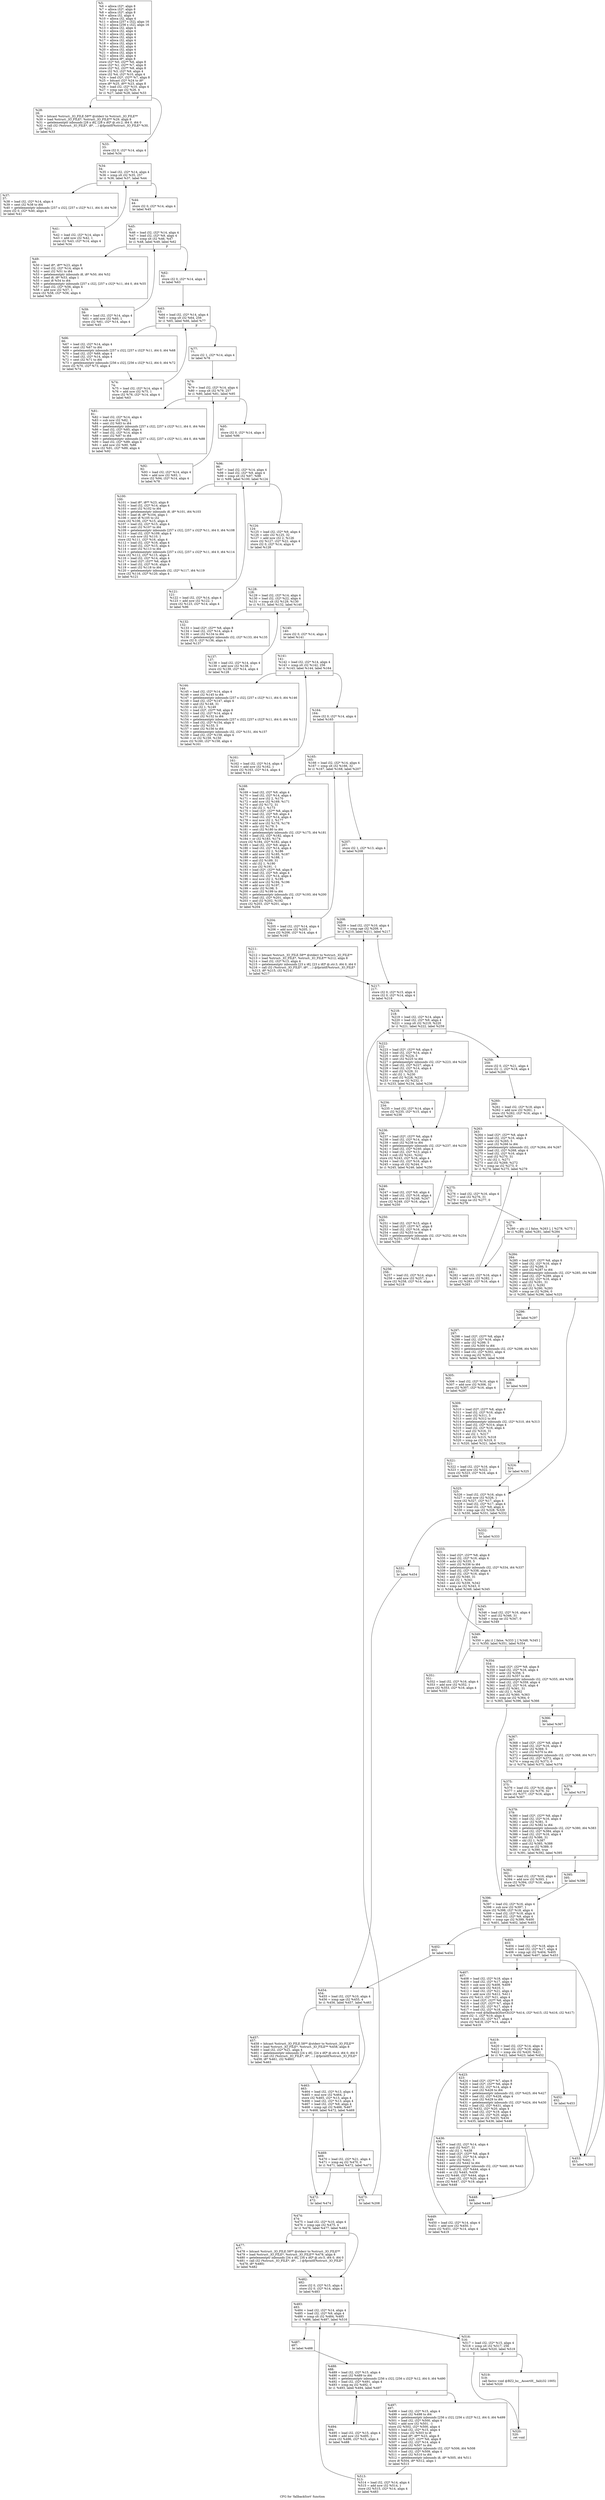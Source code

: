 digraph "CFG for 'fallbackSort' function" {
	label="CFG for 'fallbackSort' function";

	Node0x1b8e240 [shape=record,label="{%5:\l  %6 = alloca i32*, align 8\l  %7 = alloca i32*, align 8\l  %8 = alloca i32*, align 8\l  %9 = alloca i32, align 4\l  %10 = alloca i32, align 4\l  %11 = alloca [257 x i32], align 16\l  %12 = alloca [256 x i32], align 16\l  %13 = alloca i32, align 4\l  %14 = alloca i32, align 4\l  %15 = alloca i32, align 4\l  %16 = alloca i32, align 4\l  %17 = alloca i32, align 4\l  %18 = alloca i32, align 4\l  %19 = alloca i32, align 4\l  %20 = alloca i32, align 4\l  %21 = alloca i32, align 4\l  %22 = alloca i32, align 4\l  %23 = alloca i8*, align 8\l  store i32* %0, i32** %6, align 8\l  store i32* %1, i32** %7, align 8\l  store i32* %2, i32** %8, align 8\l  store i32 %3, i32* %9, align 4\l  store i32 %4, i32* %10, align 4\l  %24 = load i32*, i32** %7, align 8\l  %25 = bitcast i32* %24 to i8*\l  store i8* %25, i8** %23, align 8\l  %26 = load i32, i32* %10, align 4\l  %27 = icmp sge i32 %26, 4\l  br i1 %27, label %28, label %33\l|{<s0>T|<s1>F}}"];
	Node0x1b8e240:s0 -> Node0x1b8e290;
	Node0x1b8e240:s1 -> Node0x1b8e2e0;
	Node0x1b8e290 [shape=record,label="{%28:\l28:                                               \l  %29 = bitcast %struct._IO_FILE.58** @stderr to %struct._IO_FILE**\l  %30 = load %struct._IO_FILE*, %struct._IO_FILE** %29, align 8\l  %31 = getelementptr inbounds [28 x i8], [28 x i8]* @.str.2, i64 0, i64 0\l  %32 = call i32 (%struct._IO_FILE*, i8*, ...) @fprintf(%struct._IO_FILE* %30,\l... i8* %31)\l  br label %33\l}"];
	Node0x1b8e290 -> Node0x1b8e2e0;
	Node0x1b8e2e0 [shape=record,label="{%33:\l33:                                               \l  store i32 0, i32* %14, align 4\l  br label %34\l}"];
	Node0x1b8e2e0 -> Node0x1b8e330;
	Node0x1b8e330 [shape=record,label="{%34:\l34:                                               \l  %35 = load i32, i32* %14, align 4\l  %36 = icmp slt i32 %35, 257\l  br i1 %36, label %37, label %44\l|{<s0>T|<s1>F}}"];
	Node0x1b8e330:s0 -> Node0x1b8e380;
	Node0x1b8e330:s1 -> Node0x1b8e420;
	Node0x1b8e380 [shape=record,label="{%37:\l37:                                               \l  %38 = load i32, i32* %14, align 4\l  %39 = sext i32 %38 to i64\l  %40 = getelementptr inbounds [257 x i32], [257 x i32]* %11, i64 0, i64 %39\l  store i32 0, i32* %40, align 4\l  br label %41\l}"];
	Node0x1b8e380 -> Node0x1b8e3d0;
	Node0x1b8e3d0 [shape=record,label="{%41:\l41:                                               \l  %42 = load i32, i32* %14, align 4\l  %43 = add nsw i32 %42, 1\l  store i32 %43, i32* %14, align 4\l  br label %34\l}"];
	Node0x1b8e3d0 -> Node0x1b8e330;
	Node0x1b8e420 [shape=record,label="{%44:\l44:                                               \l  store i32 0, i32* %14, align 4\l  br label %45\l}"];
	Node0x1b8e420 -> Node0x1b8e470;
	Node0x1b8e470 [shape=record,label="{%45:\l45:                                               \l  %46 = load i32, i32* %14, align 4\l  %47 = load i32, i32* %9, align 4\l  %48 = icmp slt i32 %46, %47\l  br i1 %48, label %49, label %62\l|{<s0>T|<s1>F}}"];
	Node0x1b8e470:s0 -> Node0x1b8e4c0;
	Node0x1b8e470:s1 -> Node0x1b8e560;
	Node0x1b8e4c0 [shape=record,label="{%49:\l49:                                               \l  %50 = load i8*, i8** %23, align 8\l  %51 = load i32, i32* %14, align 4\l  %52 = sext i32 %51 to i64\l  %53 = getelementptr inbounds i8, i8* %50, i64 %52\l  %54 = load i8, i8* %53, align 1\l  %55 = zext i8 %54 to i64\l  %56 = getelementptr inbounds [257 x i32], [257 x i32]* %11, i64 0, i64 %55\l  %57 = load i32, i32* %56, align 4\l  %58 = add nsw i32 %57, 1\l  store i32 %58, i32* %56, align 4\l  br label %59\l}"];
	Node0x1b8e4c0 -> Node0x1b8e510;
	Node0x1b8e510 [shape=record,label="{%59:\l59:                                               \l  %60 = load i32, i32* %14, align 4\l  %61 = add nsw i32 %60, 1\l  store i32 %61, i32* %14, align 4\l  br label %45\l}"];
	Node0x1b8e510 -> Node0x1b8e470;
	Node0x1b8e560 [shape=record,label="{%62:\l62:                                               \l  store i32 0, i32* %14, align 4\l  br label %63\l}"];
	Node0x1b8e560 -> Node0x1b8e5b0;
	Node0x1b8e5b0 [shape=record,label="{%63:\l63:                                               \l  %64 = load i32, i32* %14, align 4\l  %65 = icmp slt i32 %64, 256\l  br i1 %65, label %66, label %77\l|{<s0>T|<s1>F}}"];
	Node0x1b8e5b0:s0 -> Node0x1b8e600;
	Node0x1b8e5b0:s1 -> Node0x1b8e6a0;
	Node0x1b8e600 [shape=record,label="{%66:\l66:                                               \l  %67 = load i32, i32* %14, align 4\l  %68 = sext i32 %67 to i64\l  %69 = getelementptr inbounds [257 x i32], [257 x i32]* %11, i64 0, i64 %68\l  %70 = load i32, i32* %69, align 4\l  %71 = load i32, i32* %14, align 4\l  %72 = sext i32 %71 to i64\l  %73 = getelementptr inbounds [256 x i32], [256 x i32]* %12, i64 0, i64 %72\l  store i32 %70, i32* %73, align 4\l  br label %74\l}"];
	Node0x1b8e600 -> Node0x1b8e650;
	Node0x1b8e650 [shape=record,label="{%74:\l74:                                               \l  %75 = load i32, i32* %14, align 4\l  %76 = add nsw i32 %75, 1\l  store i32 %76, i32* %14, align 4\l  br label %63\l}"];
	Node0x1b8e650 -> Node0x1b8e5b0;
	Node0x1b8e6a0 [shape=record,label="{%77:\l77:                                               \l  store i32 1, i32* %14, align 4\l  br label %78\l}"];
	Node0x1b8e6a0 -> Node0x1b8e6f0;
	Node0x1b8e6f0 [shape=record,label="{%78:\l78:                                               \l  %79 = load i32, i32* %14, align 4\l  %80 = icmp slt i32 %79, 257\l  br i1 %80, label %81, label %95\l|{<s0>T|<s1>F}}"];
	Node0x1b8e6f0:s0 -> Node0x1b8e740;
	Node0x1b8e6f0:s1 -> Node0x1b8e7e0;
	Node0x1b8e740 [shape=record,label="{%81:\l81:                                               \l  %82 = load i32, i32* %14, align 4\l  %83 = sub nsw i32 %82, 1\l  %84 = sext i32 %83 to i64\l  %85 = getelementptr inbounds [257 x i32], [257 x i32]* %11, i64 0, i64 %84\l  %86 = load i32, i32* %85, align 4\l  %87 = load i32, i32* %14, align 4\l  %88 = sext i32 %87 to i64\l  %89 = getelementptr inbounds [257 x i32], [257 x i32]* %11, i64 0, i64 %88\l  %90 = load i32, i32* %89, align 4\l  %91 = add nsw i32 %90, %86\l  store i32 %91, i32* %89, align 4\l  br label %92\l}"];
	Node0x1b8e740 -> Node0x1b8e790;
	Node0x1b8e790 [shape=record,label="{%92:\l92:                                               \l  %93 = load i32, i32* %14, align 4\l  %94 = add nsw i32 %93, 1\l  store i32 %94, i32* %14, align 4\l  br label %78\l}"];
	Node0x1b8e790 -> Node0x1b8e6f0;
	Node0x1b8e7e0 [shape=record,label="{%95:\l95:                                               \l  store i32 0, i32* %14, align 4\l  br label %96\l}"];
	Node0x1b8e7e0 -> Node0x1b8e830;
	Node0x1b8e830 [shape=record,label="{%96:\l96:                                               \l  %97 = load i32, i32* %14, align 4\l  %98 = load i32, i32* %9, align 4\l  %99 = icmp slt i32 %97, %98\l  br i1 %99, label %100, label %124\l|{<s0>T|<s1>F}}"];
	Node0x1b8e830:s0 -> Node0x1b8e880;
	Node0x1b8e830:s1 -> Node0x1b8e920;
	Node0x1b8e880 [shape=record,label="{%100:\l100:                                              \l  %101 = load i8*, i8** %23, align 8\l  %102 = load i32, i32* %14, align 4\l  %103 = sext i32 %102 to i64\l  %104 = getelementptr inbounds i8, i8* %101, i64 %103\l  %105 = load i8, i8* %104, align 1\l  %106 = zext i8 %105 to i32\l  store i32 %106, i32* %15, align 4\l  %107 = load i32, i32* %15, align 4\l  %108 = sext i32 %107 to i64\l  %109 = getelementptr inbounds [257 x i32], [257 x i32]* %11, i64 0, i64 %108\l  %110 = load i32, i32* %109, align 4\l  %111 = sub nsw i32 %110, 1\l  store i32 %111, i32* %16, align 4\l  %112 = load i32, i32* %16, align 4\l  %113 = load i32, i32* %15, align 4\l  %114 = sext i32 %113 to i64\l  %115 = getelementptr inbounds [257 x i32], [257 x i32]* %11, i64 0, i64 %114\l  store i32 %112, i32* %115, align 4\l  %116 = load i32, i32* %14, align 4\l  %117 = load i32*, i32** %6, align 8\l  %118 = load i32, i32* %16, align 4\l  %119 = sext i32 %118 to i64\l  %120 = getelementptr inbounds i32, i32* %117, i64 %119\l  store i32 %116, i32* %120, align 4\l  br label %121\l}"];
	Node0x1b8e880 -> Node0x1b8e8d0;
	Node0x1b8e8d0 [shape=record,label="{%121:\l121:                                              \l  %122 = load i32, i32* %14, align 4\l  %123 = add nsw i32 %122, 1\l  store i32 %123, i32* %14, align 4\l  br label %96\l}"];
	Node0x1b8e8d0 -> Node0x1b8e830;
	Node0x1b8e920 [shape=record,label="{%124:\l124:                                              \l  %125 = load i32, i32* %9, align 4\l  %126 = sdiv i32 %125, 32\l  %127 = add nsw i32 2, %126\l  store i32 %127, i32* %22, align 4\l  store i32 0, i32* %14, align 4\l  br label %128\l}"];
	Node0x1b8e920 -> Node0x1b8e970;
	Node0x1b8e970 [shape=record,label="{%128:\l128:                                              \l  %129 = load i32, i32* %14, align 4\l  %130 = load i32, i32* %22, align 4\l  %131 = icmp slt i32 %129, %130\l  br i1 %131, label %132, label %140\l|{<s0>T|<s1>F}}"];
	Node0x1b8e970:s0 -> Node0x1b8e9c0;
	Node0x1b8e970:s1 -> Node0x1b8ea60;
	Node0x1b8e9c0 [shape=record,label="{%132:\l132:                                              \l  %133 = load i32*, i32** %8, align 8\l  %134 = load i32, i32* %14, align 4\l  %135 = sext i32 %134 to i64\l  %136 = getelementptr inbounds i32, i32* %133, i64 %135\l  store i32 0, i32* %136, align 4\l  br label %137\l}"];
	Node0x1b8e9c0 -> Node0x1b8ea10;
	Node0x1b8ea10 [shape=record,label="{%137:\l137:                                              \l  %138 = load i32, i32* %14, align 4\l  %139 = add nsw i32 %138, 1\l  store i32 %139, i32* %14, align 4\l  br label %128\l}"];
	Node0x1b8ea10 -> Node0x1b8e970;
	Node0x1b8ea60 [shape=record,label="{%140:\l140:                                              \l  store i32 0, i32* %14, align 4\l  br label %141\l}"];
	Node0x1b8ea60 -> Node0x1b8eab0;
	Node0x1b8eab0 [shape=record,label="{%141:\l141:                                              \l  %142 = load i32, i32* %14, align 4\l  %143 = icmp slt i32 %142, 256\l  br i1 %143, label %144, label %164\l|{<s0>T|<s1>F}}"];
	Node0x1b8eab0:s0 -> Node0x1b8eb00;
	Node0x1b8eab0:s1 -> Node0x1b8eba0;
	Node0x1b8eb00 [shape=record,label="{%144:\l144:                                              \l  %145 = load i32, i32* %14, align 4\l  %146 = sext i32 %145 to i64\l  %147 = getelementptr inbounds [257 x i32], [257 x i32]* %11, i64 0, i64 %146\l  %148 = load i32, i32* %147, align 4\l  %149 = and i32 %148, 31\l  %150 = shl i32 1, %149\l  %151 = load i32*, i32** %8, align 8\l  %152 = load i32, i32* %14, align 4\l  %153 = sext i32 %152 to i64\l  %154 = getelementptr inbounds [257 x i32], [257 x i32]* %11, i64 0, i64 %153\l  %155 = load i32, i32* %154, align 4\l  %156 = ashr i32 %155, 5\l  %157 = sext i32 %156 to i64\l  %158 = getelementptr inbounds i32, i32* %151, i64 %157\l  %159 = load i32, i32* %158, align 4\l  %160 = or i32 %159, %150\l  store i32 %160, i32* %158, align 4\l  br label %161\l}"];
	Node0x1b8eb00 -> Node0x1b8eb50;
	Node0x1b8eb50 [shape=record,label="{%161:\l161:                                              \l  %162 = load i32, i32* %14, align 4\l  %163 = add nsw i32 %162, 1\l  store i32 %163, i32* %14, align 4\l  br label %141\l}"];
	Node0x1b8eb50 -> Node0x1b8eab0;
	Node0x1b8eba0 [shape=record,label="{%164:\l164:                                              \l  store i32 0, i32* %14, align 4\l  br label %165\l}"];
	Node0x1b8eba0 -> Node0x1b8ebf0;
	Node0x1b8ebf0 [shape=record,label="{%165:\l165:                                              \l  %166 = load i32, i32* %14, align 4\l  %167 = icmp slt i32 %166, 32\l  br i1 %167, label %168, label %207\l|{<s0>T|<s1>F}}"];
	Node0x1b8ebf0:s0 -> Node0x1b8ec40;
	Node0x1b8ebf0:s1 -> Node0x1b8ece0;
	Node0x1b8ec40 [shape=record,label="{%168:\l168:                                              \l  %169 = load i32, i32* %9, align 4\l  %170 = load i32, i32* %14, align 4\l  %171 = mul nsw i32 2, %170\l  %172 = add nsw i32 %169, %171\l  %173 = and i32 %172, 31\l  %174 = shl i32 1, %173\l  %175 = load i32*, i32** %8, align 8\l  %176 = load i32, i32* %9, align 4\l  %177 = load i32, i32* %14, align 4\l  %178 = mul nsw i32 2, %177\l  %179 = add nsw i32 %176, %178\l  %180 = ashr i32 %179, 5\l  %181 = sext i32 %180 to i64\l  %182 = getelementptr inbounds i32, i32* %175, i64 %181\l  %183 = load i32, i32* %182, align 4\l  %184 = or i32 %183, %174\l  store i32 %184, i32* %182, align 4\l  %185 = load i32, i32* %9, align 4\l  %186 = load i32, i32* %14, align 4\l  %187 = mul nsw i32 2, %186\l  %188 = add nsw i32 %185, %187\l  %189 = add nsw i32 %188, 1\l  %190 = and i32 %189, 31\l  %191 = shl i32 1, %190\l  %192 = xor i32 %191, -1\l  %193 = load i32*, i32** %8, align 8\l  %194 = load i32, i32* %9, align 4\l  %195 = load i32, i32* %14, align 4\l  %196 = mul nsw i32 2, %195\l  %197 = add nsw i32 %194, %196\l  %198 = add nsw i32 %197, 1\l  %199 = ashr i32 %198, 5\l  %200 = sext i32 %199 to i64\l  %201 = getelementptr inbounds i32, i32* %193, i64 %200\l  %202 = load i32, i32* %201, align 4\l  %203 = and i32 %202, %192\l  store i32 %203, i32* %201, align 4\l  br label %204\l}"];
	Node0x1b8ec40 -> Node0x1b8ec90;
	Node0x1b8ec90 [shape=record,label="{%204:\l204:                                              \l  %205 = load i32, i32* %14, align 4\l  %206 = add nsw i32 %205, 1\l  store i32 %206, i32* %14, align 4\l  br label %165\l}"];
	Node0x1b8ec90 -> Node0x1b8ebf0;
	Node0x1b8ece0 [shape=record,label="{%207:\l207:                                              \l  store i32 1, i32* %13, align 4\l  br label %208\l}"];
	Node0x1b8ece0 -> Node0x1b8ed30;
	Node0x1b8ed30 [shape=record,label="{%208:\l208:                                              \l  %209 = load i32, i32* %10, align 4\l  %210 = icmp sge i32 %209, 4\l  br i1 %210, label %211, label %217\l|{<s0>T|<s1>F}}"];
	Node0x1b8ed30:s0 -> Node0x1b8ed80;
	Node0x1b8ed30:s1 -> Node0x1b8edd0;
	Node0x1b8ed80 [shape=record,label="{%211:\l211:                                              \l  %212 = bitcast %struct._IO_FILE.58** @stderr to %struct._IO_FILE**\l  %213 = load %struct._IO_FILE*, %struct._IO_FILE** %212, align 8\l  %214 = load i32, i32* %13, align 4\l  %215 = getelementptr inbounds [23 x i8], [23 x i8]* @.str.3, i64 0, i64 0\l  %216 = call i32 (%struct._IO_FILE*, i8*, ...) @fprintf(%struct._IO_FILE*\l... %213, i8* %215, i32 %214)\l  br label %217\l}"];
	Node0x1b8ed80 -> Node0x1b8edd0;
	Node0x1b8edd0 [shape=record,label="{%217:\l217:                                              \l  store i32 0, i32* %15, align 4\l  store i32 0, i32* %14, align 4\l  br label %218\l}"];
	Node0x1b8edd0 -> Node0x1b8ee20;
	Node0x1b8ee20 [shape=record,label="{%218:\l218:                                              \l  %219 = load i32, i32* %14, align 4\l  %220 = load i32, i32* %9, align 4\l  %221 = icmp slt i32 %219, %220\l  br i1 %221, label %222, label %259\l|{<s0>T|<s1>F}}"];
	Node0x1b8ee20:s0 -> Node0x1b8ee70;
	Node0x1b8ee20:s1 -> Node0x1b8f050;
	Node0x1b8ee70 [shape=record,label="{%222:\l222:                                              \l  %223 = load i32*, i32** %8, align 8\l  %224 = load i32, i32* %14, align 4\l  %225 = ashr i32 %224, 5\l  %226 = sext i32 %225 to i64\l  %227 = getelementptr inbounds i32, i32* %223, i64 %226\l  %228 = load i32, i32* %227, align 4\l  %229 = load i32, i32* %14, align 4\l  %230 = and i32 %229, 31\l  %231 = shl i32 1, %230\l  %232 = and i32 %228, %231\l  %233 = icmp ne i32 %232, 0\l  br i1 %233, label %234, label %236\l|{<s0>T|<s1>F}}"];
	Node0x1b8ee70:s0 -> Node0x1b8eec0;
	Node0x1b8ee70:s1 -> Node0x1b8ef10;
	Node0x1b8eec0 [shape=record,label="{%234:\l234:                                              \l  %235 = load i32, i32* %14, align 4\l  store i32 %235, i32* %15, align 4\l  br label %236\l}"];
	Node0x1b8eec0 -> Node0x1b8ef10;
	Node0x1b8ef10 [shape=record,label="{%236:\l236:                                              \l  %237 = load i32*, i32** %6, align 8\l  %238 = load i32, i32* %14, align 4\l  %239 = sext i32 %238 to i64\l  %240 = getelementptr inbounds i32, i32* %237, i64 %239\l  %241 = load i32, i32* %240, align 4\l  %242 = load i32, i32* %13, align 4\l  %243 = sub i32 %241, %242\l  store i32 %243, i32* %16, align 4\l  %244 = load i32, i32* %16, align 4\l  %245 = icmp slt i32 %244, 0\l  br i1 %245, label %246, label %250\l|{<s0>T|<s1>F}}"];
	Node0x1b8ef10:s0 -> Node0x1b8ef60;
	Node0x1b8ef10:s1 -> Node0x1b8efb0;
	Node0x1b8ef60 [shape=record,label="{%246:\l246:                                              \l  %247 = load i32, i32* %9, align 4\l  %248 = load i32, i32* %16, align 4\l  %249 = add nsw i32 %248, %247\l  store i32 %249, i32* %16, align 4\l  br label %250\l}"];
	Node0x1b8ef60 -> Node0x1b8efb0;
	Node0x1b8efb0 [shape=record,label="{%250:\l250:                                              \l  %251 = load i32, i32* %15, align 4\l  %252 = load i32*, i32** %7, align 8\l  %253 = load i32, i32* %16, align 4\l  %254 = sext i32 %253 to i64\l  %255 = getelementptr inbounds i32, i32* %252, i64 %254\l  store i32 %251, i32* %255, align 4\l  br label %256\l}"];
	Node0x1b8efb0 -> Node0x1b8f000;
	Node0x1b8f000 [shape=record,label="{%256:\l256:                                              \l  %257 = load i32, i32* %14, align 4\l  %258 = add nsw i32 %257, 1\l  store i32 %258, i32* %14, align 4\l  br label %218\l}"];
	Node0x1b8f000 -> Node0x1b8ee20;
	Node0x1b8f050 [shape=record,label="{%259:\l259:                                              \l  store i32 0, i32* %21, align 4\l  store i32 -1, i32* %18, align 4\l  br label %260\l}"];
	Node0x1b8f050 -> Node0x1b8f0a0;
	Node0x1b8f0a0 [shape=record,label="{%260:\l260:                                              \l  %261 = load i32, i32* %18, align 4\l  %262 = add nsw i32 %261, 1\l  store i32 %262, i32* %16, align 4\l  br label %263\l}"];
	Node0x1b8f0a0 -> Node0x1b8f0f0;
	Node0x1b8f0f0 [shape=record,label="{%263:\l263:                                              \l  %264 = load i32*, i32** %8, align 8\l  %265 = load i32, i32* %16, align 4\l  %266 = ashr i32 %265, 5\l  %267 = sext i32 %266 to i64\l  %268 = getelementptr inbounds i32, i32* %264, i64 %267\l  %269 = load i32, i32* %268, align 4\l  %270 = load i32, i32* %16, align 4\l  %271 = and i32 %270, 31\l  %272 = shl i32 1, %271\l  %273 = and i32 %269, %272\l  %274 = icmp ne i32 %273, 0\l  br i1 %274, label %275, label %279\l|{<s0>T|<s1>F}}"];
	Node0x1b8f0f0:s0 -> Node0x1b8f140;
	Node0x1b8f0f0:s1 -> Node0x1b8f190;
	Node0x1b8f140 [shape=record,label="{%275:\l275:                                              \l  %276 = load i32, i32* %16, align 4\l  %277 = and i32 %276, 31\l  %278 = icmp ne i32 %277, 0\l  br label %279\l}"];
	Node0x1b8f140 -> Node0x1b8f190;
	Node0x1b8f190 [shape=record,label="{%279:\l279:                                              \l  %280 = phi i1 [ false, %263 ], [ %278, %275 ]\l  br i1 %280, label %281, label %284\l|{<s0>T|<s1>F}}"];
	Node0x1b8f190:s0 -> Node0x1b8f1e0;
	Node0x1b8f190:s1 -> Node0x1b8f230;
	Node0x1b8f1e0 [shape=record,label="{%281:\l281:                                              \l  %282 = load i32, i32* %16, align 4\l  %283 = add nsw i32 %282, 1\l  store i32 %283, i32* %16, align 4\l  br label %263\l}"];
	Node0x1b8f1e0 -> Node0x1b8f0f0;
	Node0x1b8f230 [shape=record,label="{%284:\l284:                                              \l  %285 = load i32*, i32** %8, align 8\l  %286 = load i32, i32* %16, align 4\l  %287 = ashr i32 %286, 5\l  %288 = sext i32 %287 to i64\l  %289 = getelementptr inbounds i32, i32* %285, i64 %288\l  %290 = load i32, i32* %289, align 4\l  %291 = load i32, i32* %16, align 4\l  %292 = and i32 %291, 31\l  %293 = shl i32 1, %292\l  %294 = and i32 %290, %293\l  %295 = icmp ne i32 %294, 0\l  br i1 %295, label %296, label %325\l|{<s0>T|<s1>F}}"];
	Node0x1b8f230:s0 -> Node0x1b8f280;
	Node0x1b8f230:s1 -> Node0x1b8f4b0;
	Node0x1b8f280 [shape=record,label="{%296:\l296:                                              \l  br label %297\l}"];
	Node0x1b8f280 -> Node0x1b8f2d0;
	Node0x1b8f2d0 [shape=record,label="{%297:\l297:                                              \l  %298 = load i32*, i32** %8, align 8\l  %299 = load i32, i32* %16, align 4\l  %300 = ashr i32 %299, 5\l  %301 = sext i32 %300 to i64\l  %302 = getelementptr inbounds i32, i32* %298, i64 %301\l  %303 = load i32, i32* %302, align 4\l  %304 = icmp eq i32 %303, -1\l  br i1 %304, label %305, label %308\l|{<s0>T|<s1>F}}"];
	Node0x1b8f2d0:s0 -> Node0x1b8f320;
	Node0x1b8f2d0:s1 -> Node0x1b8f370;
	Node0x1b8f320 [shape=record,label="{%305:\l305:                                              \l  %306 = load i32, i32* %16, align 4\l  %307 = add nsw i32 %306, 32\l  store i32 %307, i32* %16, align 4\l  br label %297\l}"];
	Node0x1b8f320 -> Node0x1b8f2d0;
	Node0x1b8f370 [shape=record,label="{%308:\l308:                                              \l  br label %309\l}"];
	Node0x1b8f370 -> Node0x1b8f3c0;
	Node0x1b8f3c0 [shape=record,label="{%309:\l309:                                              \l  %310 = load i32*, i32** %8, align 8\l  %311 = load i32, i32* %16, align 4\l  %312 = ashr i32 %311, 5\l  %313 = sext i32 %312 to i64\l  %314 = getelementptr inbounds i32, i32* %310, i64 %313\l  %315 = load i32, i32* %314, align 4\l  %316 = load i32, i32* %16, align 4\l  %317 = and i32 %316, 31\l  %318 = shl i32 1, %317\l  %319 = and i32 %315, %318\l  %320 = icmp ne i32 %319, 0\l  br i1 %320, label %321, label %324\l|{<s0>T|<s1>F}}"];
	Node0x1b8f3c0:s0 -> Node0x1b8f410;
	Node0x1b8f3c0:s1 -> Node0x1b8f460;
	Node0x1b8f410 [shape=record,label="{%321:\l321:                                              \l  %322 = load i32, i32* %16, align 4\l  %323 = add nsw i32 %322, 1\l  store i32 %323, i32* %16, align 4\l  br label %309\l}"];
	Node0x1b8f410 -> Node0x1b8f3c0;
	Node0x1b8f460 [shape=record,label="{%324:\l324:                                              \l  br label %325\l}"];
	Node0x1b8f460 -> Node0x1b8f4b0;
	Node0x1b8f4b0 [shape=record,label="{%325:\l325:                                              \l  %326 = load i32, i32* %16, align 4\l  %327 = sub nsw i32 %326, 1\l  store i32 %327, i32* %17, align 4\l  %328 = load i32, i32* %17, align 4\l  %329 = load i32, i32* %9, align 4\l  %330 = icmp sge i32 %328, %329\l  br i1 %330, label %331, label %332\l|{<s0>T|<s1>F}}"];
	Node0x1b8f4b0:s0 -> Node0x1b8f500;
	Node0x1b8f4b0:s1 -> Node0x1b8f550;
	Node0x1b8f500 [shape=record,label="{%331:\l331:                                              \l  br label %454\l}"];
	Node0x1b8f500 -> Node0x1b8fcd0;
	Node0x1b8f550 [shape=record,label="{%332:\l332:                                              \l  br label %333\l}"];
	Node0x1b8f550 -> Node0x1b8f5a0;
	Node0x1b8f5a0 [shape=record,label="{%333:\l333:                                              \l  %334 = load i32*, i32** %8, align 8\l  %335 = load i32, i32* %16, align 4\l  %336 = ashr i32 %335, 5\l  %337 = sext i32 %336 to i64\l  %338 = getelementptr inbounds i32, i32* %334, i64 %337\l  %339 = load i32, i32* %338, align 4\l  %340 = load i32, i32* %16, align 4\l  %341 = and i32 %340, 31\l  %342 = shl i32 1, %341\l  %343 = and i32 %339, %342\l  %344 = icmp ne i32 %343, 0\l  br i1 %344, label %349, label %345\l|{<s0>T|<s1>F}}"];
	Node0x1b8f5a0:s0 -> Node0x1b8f640;
	Node0x1b8f5a0:s1 -> Node0x1b8f5f0;
	Node0x1b8f5f0 [shape=record,label="{%345:\l345:                                              \l  %346 = load i32, i32* %16, align 4\l  %347 = and i32 %346, 31\l  %348 = icmp ne i32 %347, 0\l  br label %349\l}"];
	Node0x1b8f5f0 -> Node0x1b8f640;
	Node0x1b8f640 [shape=record,label="{%349:\l349:                                              \l  %350 = phi i1 [ false, %333 ], [ %348, %345 ]\l  br i1 %350, label %351, label %354\l|{<s0>T|<s1>F}}"];
	Node0x1b8f640:s0 -> Node0x1b8f690;
	Node0x1b8f640:s1 -> Node0x1b8f6e0;
	Node0x1b8f690 [shape=record,label="{%351:\l351:                                              \l  %352 = load i32, i32* %16, align 4\l  %353 = add nsw i32 %352, 1\l  store i32 %353, i32* %16, align 4\l  br label %333\l}"];
	Node0x1b8f690 -> Node0x1b8f5a0;
	Node0x1b8f6e0 [shape=record,label="{%354:\l354:                                              \l  %355 = load i32*, i32** %8, align 8\l  %356 = load i32, i32* %16, align 4\l  %357 = ashr i32 %356, 5\l  %358 = sext i32 %357 to i64\l  %359 = getelementptr inbounds i32, i32* %355, i64 %358\l  %360 = load i32, i32* %359, align 4\l  %361 = load i32, i32* %16, align 4\l  %362 = and i32 %361, 31\l  %363 = shl i32 1, %362\l  %364 = and i32 %360, %363\l  %365 = icmp ne i32 %364, 0\l  br i1 %365, label %396, label %366\l|{<s0>T|<s1>F}}"];
	Node0x1b8f6e0:s0 -> Node0x1b8f960;
	Node0x1b8f6e0:s1 -> Node0x1b8f730;
	Node0x1b8f730 [shape=record,label="{%366:\l366:                                              \l  br label %367\l}"];
	Node0x1b8f730 -> Node0x1b8f780;
	Node0x1b8f780 [shape=record,label="{%367:\l367:                                              \l  %368 = load i32*, i32** %8, align 8\l  %369 = load i32, i32* %16, align 4\l  %370 = ashr i32 %369, 5\l  %371 = sext i32 %370 to i64\l  %372 = getelementptr inbounds i32, i32* %368, i64 %371\l  %373 = load i32, i32* %372, align 4\l  %374 = icmp eq i32 %373, 0\l  br i1 %374, label %375, label %378\l|{<s0>T|<s1>F}}"];
	Node0x1b8f780:s0 -> Node0x1b8f7d0;
	Node0x1b8f780:s1 -> Node0x1b8f820;
	Node0x1b8f7d0 [shape=record,label="{%375:\l375:                                              \l  %376 = load i32, i32* %16, align 4\l  %377 = add nsw i32 %376, 32\l  store i32 %377, i32* %16, align 4\l  br label %367\l}"];
	Node0x1b8f7d0 -> Node0x1b8f780;
	Node0x1b8f820 [shape=record,label="{%378:\l378:                                              \l  br label %379\l}"];
	Node0x1b8f820 -> Node0x1b8f870;
	Node0x1b8f870 [shape=record,label="{%379:\l379:                                              \l  %380 = load i32*, i32** %8, align 8\l  %381 = load i32, i32* %16, align 4\l  %382 = ashr i32 %381, 5\l  %383 = sext i32 %382 to i64\l  %384 = getelementptr inbounds i32, i32* %380, i64 %383\l  %385 = load i32, i32* %384, align 4\l  %386 = load i32, i32* %16, align 4\l  %387 = and i32 %386, 31\l  %388 = shl i32 1, %387\l  %389 = and i32 %385, %388\l  %390 = icmp ne i32 %389, 0\l  %391 = xor i1 %390, true\l  br i1 %391, label %392, label %395\l|{<s0>T|<s1>F}}"];
	Node0x1b8f870:s0 -> Node0x1b8f8c0;
	Node0x1b8f870:s1 -> Node0x1b8f910;
	Node0x1b8f8c0 [shape=record,label="{%392:\l392:                                              \l  %393 = load i32, i32* %16, align 4\l  %394 = add nsw i32 %393, 1\l  store i32 %394, i32* %16, align 4\l  br label %379\l}"];
	Node0x1b8f8c0 -> Node0x1b8f870;
	Node0x1b8f910 [shape=record,label="{%395:\l395:                                              \l  br label %396\l}"];
	Node0x1b8f910 -> Node0x1b8f960;
	Node0x1b8f960 [shape=record,label="{%396:\l396:                                              \l  %397 = load i32, i32* %16, align 4\l  %398 = sub nsw i32 %397, 1\l  store i32 %398, i32* %18, align 4\l  %399 = load i32, i32* %18, align 4\l  %400 = load i32, i32* %9, align 4\l  %401 = icmp sge i32 %399, %400\l  br i1 %401, label %402, label %403\l|{<s0>T|<s1>F}}"];
	Node0x1b8f960:s0 -> Node0x1b8f9b0;
	Node0x1b8f960:s1 -> Node0x1b8fa00;
	Node0x1b8f9b0 [shape=record,label="{%402:\l402:                                              \l  br label %454\l}"];
	Node0x1b8f9b0 -> Node0x1b8fcd0;
	Node0x1b8fa00 [shape=record,label="{%403:\l403:                                              \l  %404 = load i32, i32* %18, align 4\l  %405 = load i32, i32* %17, align 4\l  %406 = icmp sgt i32 %404, %405\l  br i1 %406, label %407, label %453\l|{<s0>T|<s1>F}}"];
	Node0x1b8fa00:s0 -> Node0x1b8fa50;
	Node0x1b8fa00:s1 -> Node0x1b8fc80;
	Node0x1b8fa50 [shape=record,label="{%407:\l407:                                              \l  %408 = load i32, i32* %18, align 4\l  %409 = load i32, i32* %17, align 4\l  %410 = sub nsw i32 %408, %409\l  %411 = add nsw i32 %410, 1\l  %412 = load i32, i32* %21, align 4\l  %413 = add nsw i32 %412, %411\l  store i32 %413, i32* %21, align 4\l  %414 = load i32*, i32** %6, align 8\l  %415 = load i32*, i32** %7, align 8\l  %416 = load i32, i32* %17, align 4\l  %417 = load i32, i32* %18, align 4\l  call fastcc void @fallbackQSort3(i32* %414, i32* %415, i32 %416, i32 %417)\l  store i32 -1, i32* %19, align 4\l  %418 = load i32, i32* %17, align 4\l  store i32 %418, i32* %14, align 4\l  br label %419\l}"];
	Node0x1b8fa50 -> Node0x1b8faa0;
	Node0x1b8faa0 [shape=record,label="{%419:\l419:                                              \l  %420 = load i32, i32* %14, align 4\l  %421 = load i32, i32* %18, align 4\l  %422 = icmp sle i32 %420, %421\l  br i1 %422, label %423, label %452\l|{<s0>T|<s1>F}}"];
	Node0x1b8faa0:s0 -> Node0x1b8faf0;
	Node0x1b8faa0:s1 -> Node0x1b8fc30;
	Node0x1b8faf0 [shape=record,label="{%423:\l423:                                              \l  %424 = load i32*, i32** %7, align 8\l  %425 = load i32*, i32** %6, align 8\l  %426 = load i32, i32* %14, align 4\l  %427 = sext i32 %426 to i64\l  %428 = getelementptr inbounds i32, i32* %425, i64 %427\l  %429 = load i32, i32* %428, align 4\l  %430 = zext i32 %429 to i64\l  %431 = getelementptr inbounds i32, i32* %424, i64 %430\l  %432 = load i32, i32* %431, align 4\l  store i32 %432, i32* %20, align 4\l  %433 = load i32, i32* %19, align 4\l  %434 = load i32, i32* %20, align 4\l  %435 = icmp ne i32 %433, %434\l  br i1 %435, label %436, label %448\l|{<s0>T|<s1>F}}"];
	Node0x1b8faf0:s0 -> Node0x1b8fb40;
	Node0x1b8faf0:s1 -> Node0x1b8fb90;
	Node0x1b8fb40 [shape=record,label="{%436:\l436:                                              \l  %437 = load i32, i32* %14, align 4\l  %438 = and i32 %437, 31\l  %439 = shl i32 1, %438\l  %440 = load i32*, i32** %8, align 8\l  %441 = load i32, i32* %14, align 4\l  %442 = ashr i32 %441, 5\l  %443 = sext i32 %442 to i64\l  %444 = getelementptr inbounds i32, i32* %440, i64 %443\l  %445 = load i32, i32* %444, align 4\l  %446 = or i32 %445, %439\l  store i32 %446, i32* %444, align 4\l  %447 = load i32, i32* %20, align 4\l  store i32 %447, i32* %19, align 4\l  br label %448\l}"];
	Node0x1b8fb40 -> Node0x1b8fb90;
	Node0x1b8fb90 [shape=record,label="{%448:\l448:                                              \l  br label %449\l}"];
	Node0x1b8fb90 -> Node0x1b8fbe0;
	Node0x1b8fbe0 [shape=record,label="{%449:\l449:                                              \l  %450 = load i32, i32* %14, align 4\l  %451 = add nsw i32 %450, 1\l  store i32 %451, i32* %14, align 4\l  br label %419\l}"];
	Node0x1b8fbe0 -> Node0x1b8faa0;
	Node0x1b8fc30 [shape=record,label="{%452:\l452:                                              \l  br label %453\l}"];
	Node0x1b8fc30 -> Node0x1b8fc80;
	Node0x1b8fc80 [shape=record,label="{%453:\l453:                                              \l  br label %260\l}"];
	Node0x1b8fc80 -> Node0x1b8f0a0;
	Node0x1b8fcd0 [shape=record,label="{%454:\l454:                                              \l  %455 = load i32, i32* %10, align 4\l  %456 = icmp sge i32 %455, 4\l  br i1 %456, label %457, label %463\l|{<s0>T|<s1>F}}"];
	Node0x1b8fcd0:s0 -> Node0x1b8fd20;
	Node0x1b8fcd0:s1 -> Node0x1b8fd70;
	Node0x1b8fd20 [shape=record,label="{%457:\l457:                                              \l  %458 = bitcast %struct._IO_FILE.58** @stderr to %struct._IO_FILE**\l  %459 = load %struct._IO_FILE*, %struct._IO_FILE** %458, align 8\l  %460 = load i32, i32* %21, align 4\l  %461 = getelementptr inbounds [24 x i8], [24 x i8]* @.str.4, i64 0, i64 0\l  %462 = call i32 (%struct._IO_FILE*, i8*, ...) @fprintf(%struct._IO_FILE*\l... %459, i8* %461, i32 %460)\l  br label %463\l}"];
	Node0x1b8fd20 -> Node0x1b8fd70;
	Node0x1b8fd70 [shape=record,label="{%463:\l463:                                              \l  %464 = load i32, i32* %13, align 4\l  %465 = mul nsw i32 %464, 2\l  store i32 %465, i32* %13, align 4\l  %466 = load i32, i32* %13, align 4\l  %467 = load i32, i32* %9, align 4\l  %468 = icmp sgt i32 %466, %467\l  br i1 %468, label %472, label %469\l|{<s0>T|<s1>F}}"];
	Node0x1b8fd70:s0 -> Node0x1b8fe10;
	Node0x1b8fd70:s1 -> Node0x1b8fdc0;
	Node0x1b8fdc0 [shape=record,label="{%469:\l469:                                              \l  %470 = load i32, i32* %21, align 4\l  %471 = icmp eq i32 %470, 0\l  br i1 %471, label %472, label %473\l|{<s0>T|<s1>F}}"];
	Node0x1b8fdc0:s0 -> Node0x1b8fe10;
	Node0x1b8fdc0:s1 -> Node0x1b8fe60;
	Node0x1b8fe10 [shape=record,label="{%472:\l472:                                              \l  br label %474\l}"];
	Node0x1b8fe10 -> Node0x1b8feb0;
	Node0x1b8fe60 [shape=record,label="{%473:\l473:                                              \l  br label %208\l}"];
	Node0x1b8fe60 -> Node0x1b8ed30;
	Node0x1b8feb0 [shape=record,label="{%474:\l474:                                              \l  %475 = load i32, i32* %10, align 4\l  %476 = icmp sge i32 %475, 4\l  br i1 %476, label %477, label %482\l|{<s0>T|<s1>F}}"];
	Node0x1b8feb0:s0 -> Node0x1b8ff00;
	Node0x1b8feb0:s1 -> Node0x1b8ff50;
	Node0x1b8ff00 [shape=record,label="{%477:\l477:                                              \l  %478 = bitcast %struct._IO_FILE.58** @stderr to %struct._IO_FILE**\l  %479 = load %struct._IO_FILE*, %struct._IO_FILE** %478, align 8\l  %480 = getelementptr inbounds [34 x i8], [34 x i8]* @.str.5, i64 0, i64 0\l  %481 = call i32 (%struct._IO_FILE*, i8*, ...) @fprintf(%struct._IO_FILE*\l... %479, i8* %480)\l  br label %482\l}"];
	Node0x1b8ff00 -> Node0x1b8ff50;
	Node0x1b8ff50 [shape=record,label="{%482:\l482:                                              \l  store i32 0, i32* %15, align 4\l  store i32 0, i32* %14, align 4\l  br label %483\l}"];
	Node0x1b8ff50 -> Node0x1b8ffa0;
	Node0x1b8ffa0 [shape=record,label="{%483:\l483:                                              \l  %484 = load i32, i32* %14, align 4\l  %485 = load i32, i32* %9, align 4\l  %486 = icmp slt i32 %484, %485\l  br i1 %486, label %487, label %516\l|{<s0>T|<s1>F}}"];
	Node0x1b8ffa0:s0 -> Node0x1b8fff0;
	Node0x1b8ffa0:s1 -> Node0x1b90180;
	Node0x1b8fff0 [shape=record,label="{%487:\l487:                                              \l  br label %488\l}"];
	Node0x1b8fff0 -> Node0x1b90040;
	Node0x1b90040 [shape=record,label="{%488:\l488:                                              \l  %489 = load i32, i32* %15, align 4\l  %490 = sext i32 %489 to i64\l  %491 = getelementptr inbounds [256 x i32], [256 x i32]* %12, i64 0, i64 %490\l  %492 = load i32, i32* %491, align 4\l  %493 = icmp eq i32 %492, 0\l  br i1 %493, label %494, label %497\l|{<s0>T|<s1>F}}"];
	Node0x1b90040:s0 -> Node0x1b90090;
	Node0x1b90040:s1 -> Node0x1b900e0;
	Node0x1b90090 [shape=record,label="{%494:\l494:                                              \l  %495 = load i32, i32* %15, align 4\l  %496 = add nsw i32 %495, 1\l  store i32 %496, i32* %15, align 4\l  br label %488\l}"];
	Node0x1b90090 -> Node0x1b90040;
	Node0x1b900e0 [shape=record,label="{%497:\l497:                                              \l  %498 = load i32, i32* %15, align 4\l  %499 = sext i32 %498 to i64\l  %500 = getelementptr inbounds [256 x i32], [256 x i32]* %12, i64 0, i64 %499\l  %501 = load i32, i32* %500, align 4\l  %502 = add nsw i32 %501, -1\l  store i32 %502, i32* %500, align 4\l  %503 = load i32, i32* %15, align 4\l  %504 = trunc i32 %503 to i8\l  %505 = load i8*, i8** %23, align 8\l  %506 = load i32*, i32** %6, align 8\l  %507 = load i32, i32* %14, align 4\l  %508 = sext i32 %507 to i64\l  %509 = getelementptr inbounds i32, i32* %506, i64 %508\l  %510 = load i32, i32* %509, align 4\l  %511 = zext i32 %510 to i64\l  %512 = getelementptr inbounds i8, i8* %505, i64 %511\l  store i8 %504, i8* %512, align 1\l  br label %513\l}"];
	Node0x1b900e0 -> Node0x1b90130;
	Node0x1b90130 [shape=record,label="{%513:\l513:                                              \l  %514 = load i32, i32* %14, align 4\l  %515 = add nsw i32 %514, 1\l  store i32 %515, i32* %14, align 4\l  br label %483\l}"];
	Node0x1b90130 -> Node0x1b8ffa0;
	Node0x1b90180 [shape=record,label="{%516:\l516:                                              \l  %517 = load i32, i32* %15, align 4\l  %518 = icmp slt i32 %517, 256\l  br i1 %518, label %520, label %519\l|{<s0>T|<s1>F}}"];
	Node0x1b90180:s0 -> Node0x1b90220;
	Node0x1b90180:s1 -> Node0x1b901d0;
	Node0x1b901d0 [shape=record,label="{%519:\l519:                                              \l  call fastcc void @BZ2_bz__AssertH__fail(i32 1005)\l  br label %520\l}"];
	Node0x1b901d0 -> Node0x1b90220;
	Node0x1b90220 [shape=record,label="{%520:\l520:                                              \l  ret void\l}"];
}
